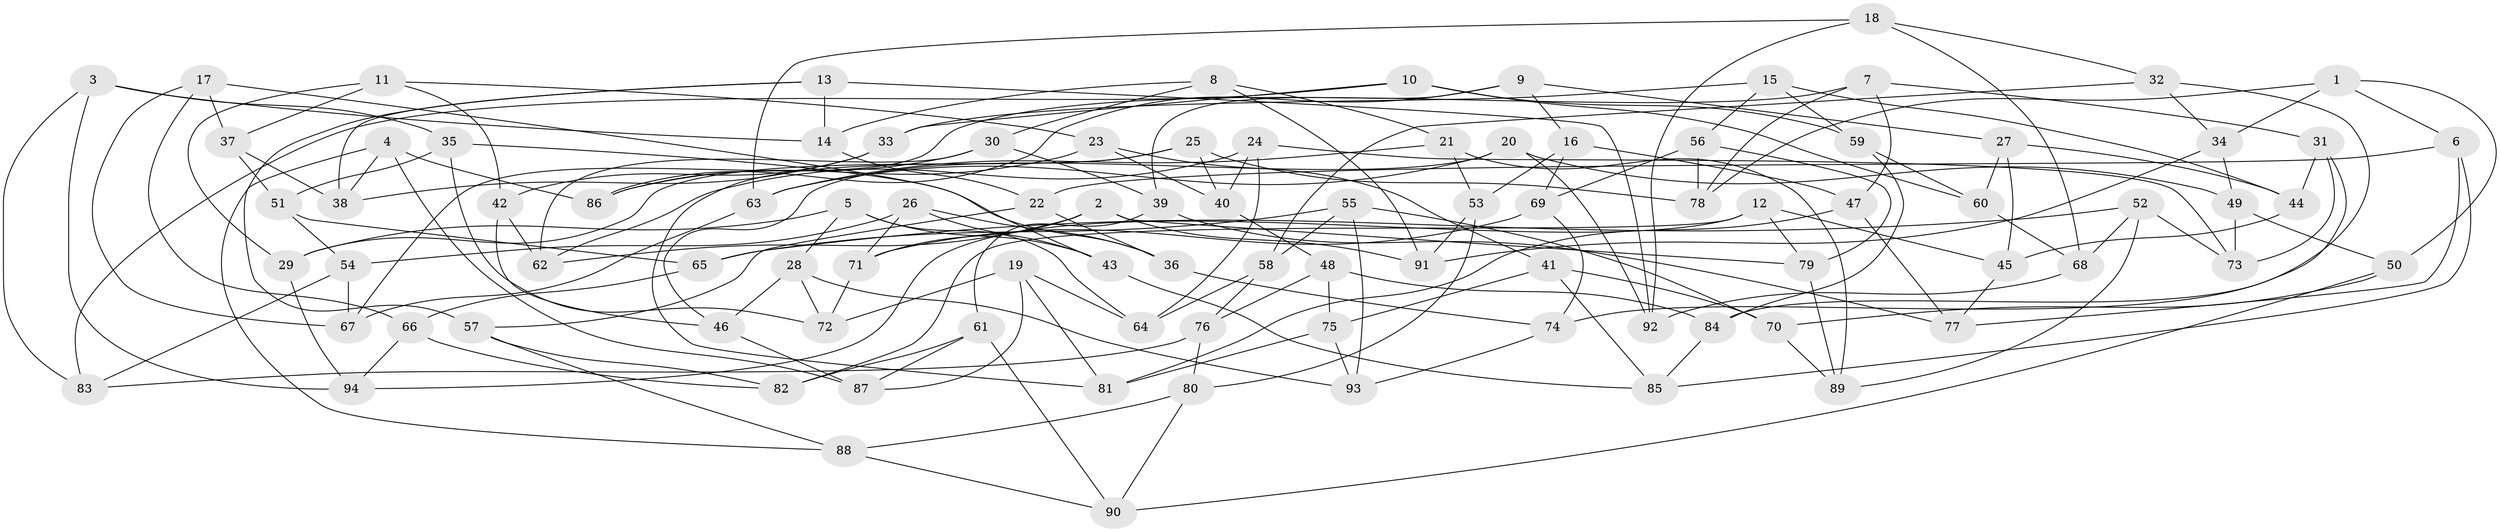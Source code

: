 // Generated by graph-tools (version 1.1) at 2025/59/03/09/25 04:59:00]
// undirected, 94 vertices, 188 edges
graph export_dot {
graph [start="1"]
  node [color=gray90,style=filled];
  1;
  2;
  3;
  4;
  5;
  6;
  7;
  8;
  9;
  10;
  11;
  12;
  13;
  14;
  15;
  16;
  17;
  18;
  19;
  20;
  21;
  22;
  23;
  24;
  25;
  26;
  27;
  28;
  29;
  30;
  31;
  32;
  33;
  34;
  35;
  36;
  37;
  38;
  39;
  40;
  41;
  42;
  43;
  44;
  45;
  46;
  47;
  48;
  49;
  50;
  51;
  52;
  53;
  54;
  55;
  56;
  57;
  58;
  59;
  60;
  61;
  62;
  63;
  64;
  65;
  66;
  67;
  68;
  69;
  70;
  71;
  72;
  73;
  74;
  75;
  76;
  77;
  78;
  79;
  80;
  81;
  82;
  83;
  84;
  85;
  86;
  87;
  88;
  89;
  90;
  91;
  92;
  93;
  94;
  1 -- 50;
  1 -- 78;
  1 -- 34;
  1 -- 6;
  2 -- 71;
  2 -- 91;
  2 -- 62;
  2 -- 79;
  3 -- 35;
  3 -- 83;
  3 -- 94;
  3 -- 14;
  4 -- 86;
  4 -- 38;
  4 -- 87;
  4 -- 88;
  5 -- 29;
  5 -- 28;
  5 -- 43;
  5 -- 64;
  6 -- 85;
  6 -- 77;
  6 -- 22;
  7 -- 31;
  7 -- 47;
  7 -- 78;
  7 -- 67;
  8 -- 91;
  8 -- 21;
  8 -- 30;
  8 -- 14;
  9 -- 27;
  9 -- 39;
  9 -- 86;
  9 -- 16;
  10 -- 59;
  10 -- 33;
  10 -- 83;
  10 -- 60;
  11 -- 29;
  11 -- 42;
  11 -- 23;
  11 -- 37;
  12 -- 79;
  12 -- 82;
  12 -- 45;
  12 -- 94;
  13 -- 57;
  13 -- 14;
  13 -- 38;
  13 -- 92;
  14 -- 22;
  15 -- 56;
  15 -- 33;
  15 -- 44;
  15 -- 59;
  16 -- 47;
  16 -- 53;
  16 -- 69;
  17 -- 37;
  17 -- 43;
  17 -- 67;
  17 -- 66;
  18 -- 68;
  18 -- 63;
  18 -- 32;
  18 -- 92;
  19 -- 81;
  19 -- 87;
  19 -- 64;
  19 -- 72;
  20 -- 63;
  20 -- 46;
  20 -- 49;
  20 -- 92;
  21 -- 63;
  21 -- 53;
  21 -- 89;
  22 -- 36;
  22 -- 57;
  23 -- 86;
  23 -- 40;
  23 -- 41;
  24 -- 64;
  24 -- 62;
  24 -- 40;
  24 -- 73;
  25 -- 29;
  25 -- 40;
  25 -- 78;
  25 -- 81;
  26 -- 54;
  26 -- 71;
  26 -- 36;
  26 -- 43;
  27 -- 45;
  27 -- 60;
  27 -- 44;
  28 -- 46;
  28 -- 72;
  28 -- 93;
  29 -- 94;
  30 -- 62;
  30 -- 86;
  30 -- 39;
  31 -- 44;
  31 -- 84;
  31 -- 73;
  32 -- 34;
  32 -- 74;
  32 -- 58;
  33 -- 38;
  33 -- 42;
  34 -- 91;
  34 -- 49;
  35 -- 36;
  35 -- 72;
  35 -- 51;
  36 -- 74;
  37 -- 38;
  37 -- 51;
  39 -- 61;
  39 -- 77;
  40 -- 48;
  41 -- 75;
  41 -- 85;
  41 -- 70;
  42 -- 46;
  42 -- 62;
  43 -- 85;
  44 -- 45;
  45 -- 77;
  46 -- 87;
  47 -- 81;
  47 -- 77;
  48 -- 84;
  48 -- 76;
  48 -- 75;
  49 -- 50;
  49 -- 73;
  50 -- 90;
  50 -- 70;
  51 -- 65;
  51 -- 54;
  52 -- 73;
  52 -- 68;
  52 -- 89;
  52 -- 65;
  53 -- 91;
  53 -- 80;
  54 -- 83;
  54 -- 67;
  55 -- 93;
  55 -- 65;
  55 -- 70;
  55 -- 58;
  56 -- 79;
  56 -- 69;
  56 -- 78;
  57 -- 88;
  57 -- 82;
  58 -- 64;
  58 -- 76;
  59 -- 60;
  59 -- 84;
  60 -- 68;
  61 -- 90;
  61 -- 82;
  61 -- 87;
  63 -- 67;
  65 -- 66;
  66 -- 82;
  66 -- 94;
  68 -- 92;
  69 -- 71;
  69 -- 74;
  70 -- 89;
  71 -- 72;
  74 -- 93;
  75 -- 81;
  75 -- 93;
  76 -- 83;
  76 -- 80;
  79 -- 89;
  80 -- 88;
  80 -- 90;
  84 -- 85;
  88 -- 90;
}
